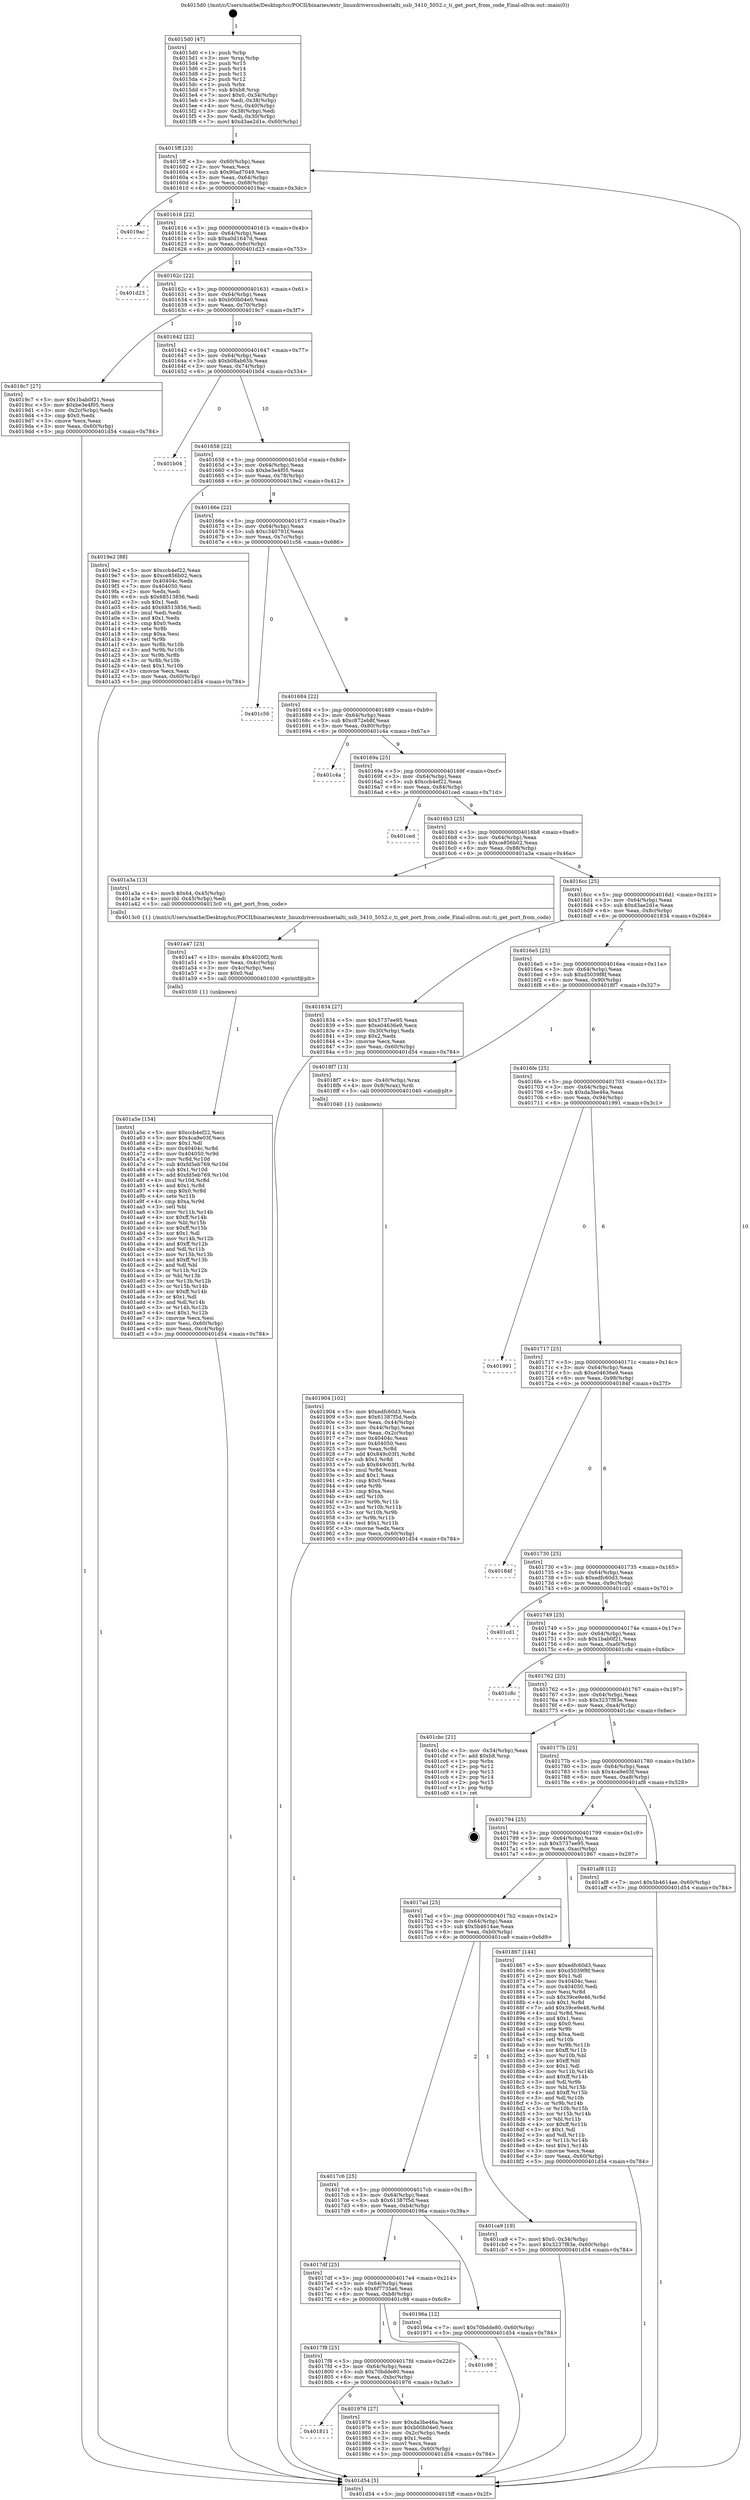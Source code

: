 digraph "0x4015d0" {
  label = "0x4015d0 (/mnt/c/Users/mathe/Desktop/tcc/POCII/binaries/extr_linuxdriversusbserialti_usb_3410_5052.c_ti_get_port_from_code_Final-ollvm.out::main(0))"
  labelloc = "t"
  node[shape=record]

  Entry [label="",width=0.3,height=0.3,shape=circle,fillcolor=black,style=filled]
  "0x4015ff" [label="{
     0x4015ff [23]\l
     | [instrs]\l
     &nbsp;&nbsp;0x4015ff \<+3\>: mov -0x60(%rbp),%eax\l
     &nbsp;&nbsp;0x401602 \<+2\>: mov %eax,%ecx\l
     &nbsp;&nbsp;0x401604 \<+6\>: sub $0x90ad7049,%ecx\l
     &nbsp;&nbsp;0x40160a \<+3\>: mov %eax,-0x64(%rbp)\l
     &nbsp;&nbsp;0x40160d \<+3\>: mov %ecx,-0x68(%rbp)\l
     &nbsp;&nbsp;0x401610 \<+6\>: je 00000000004019ac \<main+0x3dc\>\l
  }"]
  "0x4019ac" [label="{
     0x4019ac\l
  }", style=dashed]
  "0x401616" [label="{
     0x401616 [22]\l
     | [instrs]\l
     &nbsp;&nbsp;0x401616 \<+5\>: jmp 000000000040161b \<main+0x4b\>\l
     &nbsp;&nbsp;0x40161b \<+3\>: mov -0x64(%rbp),%eax\l
     &nbsp;&nbsp;0x40161e \<+5\>: sub $0xa0d1647d,%eax\l
     &nbsp;&nbsp;0x401623 \<+3\>: mov %eax,-0x6c(%rbp)\l
     &nbsp;&nbsp;0x401626 \<+6\>: je 0000000000401d23 \<main+0x753\>\l
  }"]
  Exit [label="",width=0.3,height=0.3,shape=circle,fillcolor=black,style=filled,peripheries=2]
  "0x401d23" [label="{
     0x401d23\l
  }", style=dashed]
  "0x40162c" [label="{
     0x40162c [22]\l
     | [instrs]\l
     &nbsp;&nbsp;0x40162c \<+5\>: jmp 0000000000401631 \<main+0x61\>\l
     &nbsp;&nbsp;0x401631 \<+3\>: mov -0x64(%rbp),%eax\l
     &nbsp;&nbsp;0x401634 \<+5\>: sub $0xb00b04e0,%eax\l
     &nbsp;&nbsp;0x401639 \<+3\>: mov %eax,-0x70(%rbp)\l
     &nbsp;&nbsp;0x40163c \<+6\>: je 00000000004019c7 \<main+0x3f7\>\l
  }"]
  "0x401a5e" [label="{
     0x401a5e [154]\l
     | [instrs]\l
     &nbsp;&nbsp;0x401a5e \<+5\>: mov $0xccb4ef22,%esi\l
     &nbsp;&nbsp;0x401a63 \<+5\>: mov $0x4ca9e03f,%ecx\l
     &nbsp;&nbsp;0x401a68 \<+2\>: mov $0x1,%dl\l
     &nbsp;&nbsp;0x401a6a \<+8\>: mov 0x40404c,%r8d\l
     &nbsp;&nbsp;0x401a72 \<+8\>: mov 0x404050,%r9d\l
     &nbsp;&nbsp;0x401a7a \<+3\>: mov %r8d,%r10d\l
     &nbsp;&nbsp;0x401a7d \<+7\>: sub $0xfd5eb769,%r10d\l
     &nbsp;&nbsp;0x401a84 \<+4\>: sub $0x1,%r10d\l
     &nbsp;&nbsp;0x401a88 \<+7\>: add $0xfd5eb769,%r10d\l
     &nbsp;&nbsp;0x401a8f \<+4\>: imul %r10d,%r8d\l
     &nbsp;&nbsp;0x401a93 \<+4\>: and $0x1,%r8d\l
     &nbsp;&nbsp;0x401a97 \<+4\>: cmp $0x0,%r8d\l
     &nbsp;&nbsp;0x401a9b \<+4\>: sete %r11b\l
     &nbsp;&nbsp;0x401a9f \<+4\>: cmp $0xa,%r9d\l
     &nbsp;&nbsp;0x401aa3 \<+3\>: setl %bl\l
     &nbsp;&nbsp;0x401aa6 \<+3\>: mov %r11b,%r14b\l
     &nbsp;&nbsp;0x401aa9 \<+4\>: xor $0xff,%r14b\l
     &nbsp;&nbsp;0x401aad \<+3\>: mov %bl,%r15b\l
     &nbsp;&nbsp;0x401ab0 \<+4\>: xor $0xff,%r15b\l
     &nbsp;&nbsp;0x401ab4 \<+3\>: xor $0x1,%dl\l
     &nbsp;&nbsp;0x401ab7 \<+3\>: mov %r14b,%r12b\l
     &nbsp;&nbsp;0x401aba \<+4\>: and $0xff,%r12b\l
     &nbsp;&nbsp;0x401abe \<+3\>: and %dl,%r11b\l
     &nbsp;&nbsp;0x401ac1 \<+3\>: mov %r15b,%r13b\l
     &nbsp;&nbsp;0x401ac4 \<+4\>: and $0xff,%r13b\l
     &nbsp;&nbsp;0x401ac8 \<+2\>: and %dl,%bl\l
     &nbsp;&nbsp;0x401aca \<+3\>: or %r11b,%r12b\l
     &nbsp;&nbsp;0x401acd \<+3\>: or %bl,%r13b\l
     &nbsp;&nbsp;0x401ad0 \<+3\>: xor %r13b,%r12b\l
     &nbsp;&nbsp;0x401ad3 \<+3\>: or %r15b,%r14b\l
     &nbsp;&nbsp;0x401ad6 \<+4\>: xor $0xff,%r14b\l
     &nbsp;&nbsp;0x401ada \<+3\>: or $0x1,%dl\l
     &nbsp;&nbsp;0x401add \<+3\>: and %dl,%r14b\l
     &nbsp;&nbsp;0x401ae0 \<+3\>: or %r14b,%r12b\l
     &nbsp;&nbsp;0x401ae3 \<+4\>: test $0x1,%r12b\l
     &nbsp;&nbsp;0x401ae7 \<+3\>: cmovne %ecx,%esi\l
     &nbsp;&nbsp;0x401aea \<+3\>: mov %esi,-0x60(%rbp)\l
     &nbsp;&nbsp;0x401aed \<+6\>: mov %eax,-0xc4(%rbp)\l
     &nbsp;&nbsp;0x401af3 \<+5\>: jmp 0000000000401d54 \<main+0x784\>\l
  }"]
  "0x4019c7" [label="{
     0x4019c7 [27]\l
     | [instrs]\l
     &nbsp;&nbsp;0x4019c7 \<+5\>: mov $0x1bab0f21,%eax\l
     &nbsp;&nbsp;0x4019cc \<+5\>: mov $0xbe3e4f05,%ecx\l
     &nbsp;&nbsp;0x4019d1 \<+3\>: mov -0x2c(%rbp),%edx\l
     &nbsp;&nbsp;0x4019d4 \<+3\>: cmp $0x0,%edx\l
     &nbsp;&nbsp;0x4019d7 \<+3\>: cmove %ecx,%eax\l
     &nbsp;&nbsp;0x4019da \<+3\>: mov %eax,-0x60(%rbp)\l
     &nbsp;&nbsp;0x4019dd \<+5\>: jmp 0000000000401d54 \<main+0x784\>\l
  }"]
  "0x401642" [label="{
     0x401642 [22]\l
     | [instrs]\l
     &nbsp;&nbsp;0x401642 \<+5\>: jmp 0000000000401647 \<main+0x77\>\l
     &nbsp;&nbsp;0x401647 \<+3\>: mov -0x64(%rbp),%eax\l
     &nbsp;&nbsp;0x40164a \<+5\>: sub $0xb08ab65b,%eax\l
     &nbsp;&nbsp;0x40164f \<+3\>: mov %eax,-0x74(%rbp)\l
     &nbsp;&nbsp;0x401652 \<+6\>: je 0000000000401b04 \<main+0x534\>\l
  }"]
  "0x401a47" [label="{
     0x401a47 [23]\l
     | [instrs]\l
     &nbsp;&nbsp;0x401a47 \<+10\>: movabs $0x4020f2,%rdi\l
     &nbsp;&nbsp;0x401a51 \<+3\>: mov %eax,-0x4c(%rbp)\l
     &nbsp;&nbsp;0x401a54 \<+3\>: mov -0x4c(%rbp),%esi\l
     &nbsp;&nbsp;0x401a57 \<+2\>: mov $0x0,%al\l
     &nbsp;&nbsp;0x401a59 \<+5\>: call 0000000000401030 \<printf@plt\>\l
     | [calls]\l
     &nbsp;&nbsp;0x401030 \{1\} (unknown)\l
  }"]
  "0x401b04" [label="{
     0x401b04\l
  }", style=dashed]
  "0x401658" [label="{
     0x401658 [22]\l
     | [instrs]\l
     &nbsp;&nbsp;0x401658 \<+5\>: jmp 000000000040165d \<main+0x8d\>\l
     &nbsp;&nbsp;0x40165d \<+3\>: mov -0x64(%rbp),%eax\l
     &nbsp;&nbsp;0x401660 \<+5\>: sub $0xbe3e4f05,%eax\l
     &nbsp;&nbsp;0x401665 \<+3\>: mov %eax,-0x78(%rbp)\l
     &nbsp;&nbsp;0x401668 \<+6\>: je 00000000004019e2 \<main+0x412\>\l
  }"]
  "0x401811" [label="{
     0x401811\l
  }", style=dashed]
  "0x4019e2" [label="{
     0x4019e2 [88]\l
     | [instrs]\l
     &nbsp;&nbsp;0x4019e2 \<+5\>: mov $0xccb4ef22,%eax\l
     &nbsp;&nbsp;0x4019e7 \<+5\>: mov $0xce856b02,%ecx\l
     &nbsp;&nbsp;0x4019ec \<+7\>: mov 0x40404c,%edx\l
     &nbsp;&nbsp;0x4019f3 \<+7\>: mov 0x404050,%esi\l
     &nbsp;&nbsp;0x4019fa \<+2\>: mov %edx,%edi\l
     &nbsp;&nbsp;0x4019fc \<+6\>: sub $0x68513856,%edi\l
     &nbsp;&nbsp;0x401a02 \<+3\>: sub $0x1,%edi\l
     &nbsp;&nbsp;0x401a05 \<+6\>: add $0x68513856,%edi\l
     &nbsp;&nbsp;0x401a0b \<+3\>: imul %edi,%edx\l
     &nbsp;&nbsp;0x401a0e \<+3\>: and $0x1,%edx\l
     &nbsp;&nbsp;0x401a11 \<+3\>: cmp $0x0,%edx\l
     &nbsp;&nbsp;0x401a14 \<+4\>: sete %r8b\l
     &nbsp;&nbsp;0x401a18 \<+3\>: cmp $0xa,%esi\l
     &nbsp;&nbsp;0x401a1b \<+4\>: setl %r9b\l
     &nbsp;&nbsp;0x401a1f \<+3\>: mov %r8b,%r10b\l
     &nbsp;&nbsp;0x401a22 \<+3\>: and %r9b,%r10b\l
     &nbsp;&nbsp;0x401a25 \<+3\>: xor %r9b,%r8b\l
     &nbsp;&nbsp;0x401a28 \<+3\>: or %r8b,%r10b\l
     &nbsp;&nbsp;0x401a2b \<+4\>: test $0x1,%r10b\l
     &nbsp;&nbsp;0x401a2f \<+3\>: cmovne %ecx,%eax\l
     &nbsp;&nbsp;0x401a32 \<+3\>: mov %eax,-0x60(%rbp)\l
     &nbsp;&nbsp;0x401a35 \<+5\>: jmp 0000000000401d54 \<main+0x784\>\l
  }"]
  "0x40166e" [label="{
     0x40166e [22]\l
     | [instrs]\l
     &nbsp;&nbsp;0x40166e \<+5\>: jmp 0000000000401673 \<main+0xa3\>\l
     &nbsp;&nbsp;0x401673 \<+3\>: mov -0x64(%rbp),%eax\l
     &nbsp;&nbsp;0x401676 \<+5\>: sub $0xc340791f,%eax\l
     &nbsp;&nbsp;0x40167b \<+3\>: mov %eax,-0x7c(%rbp)\l
     &nbsp;&nbsp;0x40167e \<+6\>: je 0000000000401c56 \<main+0x686\>\l
  }"]
  "0x401976" [label="{
     0x401976 [27]\l
     | [instrs]\l
     &nbsp;&nbsp;0x401976 \<+5\>: mov $0xda3be46a,%eax\l
     &nbsp;&nbsp;0x40197b \<+5\>: mov $0xb00b04e0,%ecx\l
     &nbsp;&nbsp;0x401980 \<+3\>: mov -0x2c(%rbp),%edx\l
     &nbsp;&nbsp;0x401983 \<+3\>: cmp $0x1,%edx\l
     &nbsp;&nbsp;0x401986 \<+3\>: cmovl %ecx,%eax\l
     &nbsp;&nbsp;0x401989 \<+3\>: mov %eax,-0x60(%rbp)\l
     &nbsp;&nbsp;0x40198c \<+5\>: jmp 0000000000401d54 \<main+0x784\>\l
  }"]
  "0x401c56" [label="{
     0x401c56\l
  }", style=dashed]
  "0x401684" [label="{
     0x401684 [22]\l
     | [instrs]\l
     &nbsp;&nbsp;0x401684 \<+5\>: jmp 0000000000401689 \<main+0xb9\>\l
     &nbsp;&nbsp;0x401689 \<+3\>: mov -0x64(%rbp),%eax\l
     &nbsp;&nbsp;0x40168c \<+5\>: sub $0xc872eb8f,%eax\l
     &nbsp;&nbsp;0x401691 \<+3\>: mov %eax,-0x80(%rbp)\l
     &nbsp;&nbsp;0x401694 \<+6\>: je 0000000000401c4a \<main+0x67a\>\l
  }"]
  "0x4017f8" [label="{
     0x4017f8 [25]\l
     | [instrs]\l
     &nbsp;&nbsp;0x4017f8 \<+5\>: jmp 00000000004017fd \<main+0x22d\>\l
     &nbsp;&nbsp;0x4017fd \<+3\>: mov -0x64(%rbp),%eax\l
     &nbsp;&nbsp;0x401800 \<+5\>: sub $0x70bdde80,%eax\l
     &nbsp;&nbsp;0x401805 \<+6\>: mov %eax,-0xbc(%rbp)\l
     &nbsp;&nbsp;0x40180b \<+6\>: je 0000000000401976 \<main+0x3a6\>\l
  }"]
  "0x401c4a" [label="{
     0x401c4a\l
  }", style=dashed]
  "0x40169a" [label="{
     0x40169a [25]\l
     | [instrs]\l
     &nbsp;&nbsp;0x40169a \<+5\>: jmp 000000000040169f \<main+0xcf\>\l
     &nbsp;&nbsp;0x40169f \<+3\>: mov -0x64(%rbp),%eax\l
     &nbsp;&nbsp;0x4016a2 \<+5\>: sub $0xccb4ef22,%eax\l
     &nbsp;&nbsp;0x4016a7 \<+6\>: mov %eax,-0x84(%rbp)\l
     &nbsp;&nbsp;0x4016ad \<+6\>: je 0000000000401ced \<main+0x71d\>\l
  }"]
  "0x401c98" [label="{
     0x401c98\l
  }", style=dashed]
  "0x401ced" [label="{
     0x401ced\l
  }", style=dashed]
  "0x4016b3" [label="{
     0x4016b3 [25]\l
     | [instrs]\l
     &nbsp;&nbsp;0x4016b3 \<+5\>: jmp 00000000004016b8 \<main+0xe8\>\l
     &nbsp;&nbsp;0x4016b8 \<+3\>: mov -0x64(%rbp),%eax\l
     &nbsp;&nbsp;0x4016bb \<+5\>: sub $0xce856b02,%eax\l
     &nbsp;&nbsp;0x4016c0 \<+6\>: mov %eax,-0x88(%rbp)\l
     &nbsp;&nbsp;0x4016c6 \<+6\>: je 0000000000401a3a \<main+0x46a\>\l
  }"]
  "0x4017df" [label="{
     0x4017df [25]\l
     | [instrs]\l
     &nbsp;&nbsp;0x4017df \<+5\>: jmp 00000000004017e4 \<main+0x214\>\l
     &nbsp;&nbsp;0x4017e4 \<+3\>: mov -0x64(%rbp),%eax\l
     &nbsp;&nbsp;0x4017e7 \<+5\>: sub $0x6f7735a6,%eax\l
     &nbsp;&nbsp;0x4017ec \<+6\>: mov %eax,-0xb8(%rbp)\l
     &nbsp;&nbsp;0x4017f2 \<+6\>: je 0000000000401c98 \<main+0x6c8\>\l
  }"]
  "0x401a3a" [label="{
     0x401a3a [13]\l
     | [instrs]\l
     &nbsp;&nbsp;0x401a3a \<+4\>: movb $0x64,-0x45(%rbp)\l
     &nbsp;&nbsp;0x401a3e \<+4\>: movzbl -0x45(%rbp),%edi\l
     &nbsp;&nbsp;0x401a42 \<+5\>: call 00000000004013c0 \<ti_get_port_from_code\>\l
     | [calls]\l
     &nbsp;&nbsp;0x4013c0 \{1\} (/mnt/c/Users/mathe/Desktop/tcc/POCII/binaries/extr_linuxdriversusbserialti_usb_3410_5052.c_ti_get_port_from_code_Final-ollvm.out::ti_get_port_from_code)\l
  }"]
  "0x4016cc" [label="{
     0x4016cc [25]\l
     | [instrs]\l
     &nbsp;&nbsp;0x4016cc \<+5\>: jmp 00000000004016d1 \<main+0x101\>\l
     &nbsp;&nbsp;0x4016d1 \<+3\>: mov -0x64(%rbp),%eax\l
     &nbsp;&nbsp;0x4016d4 \<+5\>: sub $0xd3ae2d1e,%eax\l
     &nbsp;&nbsp;0x4016d9 \<+6\>: mov %eax,-0x8c(%rbp)\l
     &nbsp;&nbsp;0x4016df \<+6\>: je 0000000000401834 \<main+0x264\>\l
  }"]
  "0x40196a" [label="{
     0x40196a [12]\l
     | [instrs]\l
     &nbsp;&nbsp;0x40196a \<+7\>: movl $0x70bdde80,-0x60(%rbp)\l
     &nbsp;&nbsp;0x401971 \<+5\>: jmp 0000000000401d54 \<main+0x784\>\l
  }"]
  "0x401834" [label="{
     0x401834 [27]\l
     | [instrs]\l
     &nbsp;&nbsp;0x401834 \<+5\>: mov $0x5737ee95,%eax\l
     &nbsp;&nbsp;0x401839 \<+5\>: mov $0xe04636e9,%ecx\l
     &nbsp;&nbsp;0x40183e \<+3\>: mov -0x30(%rbp),%edx\l
     &nbsp;&nbsp;0x401841 \<+3\>: cmp $0x2,%edx\l
     &nbsp;&nbsp;0x401844 \<+3\>: cmovne %ecx,%eax\l
     &nbsp;&nbsp;0x401847 \<+3\>: mov %eax,-0x60(%rbp)\l
     &nbsp;&nbsp;0x40184a \<+5\>: jmp 0000000000401d54 \<main+0x784\>\l
  }"]
  "0x4016e5" [label="{
     0x4016e5 [25]\l
     | [instrs]\l
     &nbsp;&nbsp;0x4016e5 \<+5\>: jmp 00000000004016ea \<main+0x11a\>\l
     &nbsp;&nbsp;0x4016ea \<+3\>: mov -0x64(%rbp),%eax\l
     &nbsp;&nbsp;0x4016ed \<+5\>: sub $0xd5039f8f,%eax\l
     &nbsp;&nbsp;0x4016f2 \<+6\>: mov %eax,-0x90(%rbp)\l
     &nbsp;&nbsp;0x4016f8 \<+6\>: je 00000000004018f7 \<main+0x327\>\l
  }"]
  "0x401d54" [label="{
     0x401d54 [5]\l
     | [instrs]\l
     &nbsp;&nbsp;0x401d54 \<+5\>: jmp 00000000004015ff \<main+0x2f\>\l
  }"]
  "0x4015d0" [label="{
     0x4015d0 [47]\l
     | [instrs]\l
     &nbsp;&nbsp;0x4015d0 \<+1\>: push %rbp\l
     &nbsp;&nbsp;0x4015d1 \<+3\>: mov %rsp,%rbp\l
     &nbsp;&nbsp;0x4015d4 \<+2\>: push %r15\l
     &nbsp;&nbsp;0x4015d6 \<+2\>: push %r14\l
     &nbsp;&nbsp;0x4015d8 \<+2\>: push %r13\l
     &nbsp;&nbsp;0x4015da \<+2\>: push %r12\l
     &nbsp;&nbsp;0x4015dc \<+1\>: push %rbx\l
     &nbsp;&nbsp;0x4015dd \<+7\>: sub $0xb8,%rsp\l
     &nbsp;&nbsp;0x4015e4 \<+7\>: movl $0x0,-0x34(%rbp)\l
     &nbsp;&nbsp;0x4015eb \<+3\>: mov %edi,-0x38(%rbp)\l
     &nbsp;&nbsp;0x4015ee \<+4\>: mov %rsi,-0x40(%rbp)\l
     &nbsp;&nbsp;0x4015f2 \<+3\>: mov -0x38(%rbp),%edi\l
     &nbsp;&nbsp;0x4015f5 \<+3\>: mov %edi,-0x30(%rbp)\l
     &nbsp;&nbsp;0x4015f8 \<+7\>: movl $0xd3ae2d1e,-0x60(%rbp)\l
  }"]
  "0x4017c6" [label="{
     0x4017c6 [25]\l
     | [instrs]\l
     &nbsp;&nbsp;0x4017c6 \<+5\>: jmp 00000000004017cb \<main+0x1fb\>\l
     &nbsp;&nbsp;0x4017cb \<+3\>: mov -0x64(%rbp),%eax\l
     &nbsp;&nbsp;0x4017ce \<+5\>: sub $0x61387f5d,%eax\l
     &nbsp;&nbsp;0x4017d3 \<+6\>: mov %eax,-0xb4(%rbp)\l
     &nbsp;&nbsp;0x4017d9 \<+6\>: je 000000000040196a \<main+0x39a\>\l
  }"]
  "0x4018f7" [label="{
     0x4018f7 [13]\l
     | [instrs]\l
     &nbsp;&nbsp;0x4018f7 \<+4\>: mov -0x40(%rbp),%rax\l
     &nbsp;&nbsp;0x4018fb \<+4\>: mov 0x8(%rax),%rdi\l
     &nbsp;&nbsp;0x4018ff \<+5\>: call 0000000000401040 \<atoi@plt\>\l
     | [calls]\l
     &nbsp;&nbsp;0x401040 \{1\} (unknown)\l
  }"]
  "0x4016fe" [label="{
     0x4016fe [25]\l
     | [instrs]\l
     &nbsp;&nbsp;0x4016fe \<+5\>: jmp 0000000000401703 \<main+0x133\>\l
     &nbsp;&nbsp;0x401703 \<+3\>: mov -0x64(%rbp),%eax\l
     &nbsp;&nbsp;0x401706 \<+5\>: sub $0xda3be46a,%eax\l
     &nbsp;&nbsp;0x40170b \<+6\>: mov %eax,-0x94(%rbp)\l
     &nbsp;&nbsp;0x401711 \<+6\>: je 0000000000401991 \<main+0x3c1\>\l
  }"]
  "0x401ca9" [label="{
     0x401ca9 [19]\l
     | [instrs]\l
     &nbsp;&nbsp;0x401ca9 \<+7\>: movl $0x0,-0x34(%rbp)\l
     &nbsp;&nbsp;0x401cb0 \<+7\>: movl $0x3237f83e,-0x60(%rbp)\l
     &nbsp;&nbsp;0x401cb7 \<+5\>: jmp 0000000000401d54 \<main+0x784\>\l
  }"]
  "0x401991" [label="{
     0x401991\l
  }", style=dashed]
  "0x401717" [label="{
     0x401717 [25]\l
     | [instrs]\l
     &nbsp;&nbsp;0x401717 \<+5\>: jmp 000000000040171c \<main+0x14c\>\l
     &nbsp;&nbsp;0x40171c \<+3\>: mov -0x64(%rbp),%eax\l
     &nbsp;&nbsp;0x40171f \<+5\>: sub $0xe04636e9,%eax\l
     &nbsp;&nbsp;0x401724 \<+6\>: mov %eax,-0x98(%rbp)\l
     &nbsp;&nbsp;0x40172a \<+6\>: je 000000000040184f \<main+0x27f\>\l
  }"]
  "0x401904" [label="{
     0x401904 [102]\l
     | [instrs]\l
     &nbsp;&nbsp;0x401904 \<+5\>: mov $0xedfc60d3,%ecx\l
     &nbsp;&nbsp;0x401909 \<+5\>: mov $0x61387f5d,%edx\l
     &nbsp;&nbsp;0x40190e \<+3\>: mov %eax,-0x44(%rbp)\l
     &nbsp;&nbsp;0x401911 \<+3\>: mov -0x44(%rbp),%eax\l
     &nbsp;&nbsp;0x401914 \<+3\>: mov %eax,-0x2c(%rbp)\l
     &nbsp;&nbsp;0x401917 \<+7\>: mov 0x40404c,%eax\l
     &nbsp;&nbsp;0x40191e \<+7\>: mov 0x404050,%esi\l
     &nbsp;&nbsp;0x401925 \<+3\>: mov %eax,%r8d\l
     &nbsp;&nbsp;0x401928 \<+7\>: add $0x849c03f1,%r8d\l
     &nbsp;&nbsp;0x40192f \<+4\>: sub $0x1,%r8d\l
     &nbsp;&nbsp;0x401933 \<+7\>: sub $0x849c03f1,%r8d\l
     &nbsp;&nbsp;0x40193a \<+4\>: imul %r8d,%eax\l
     &nbsp;&nbsp;0x40193e \<+3\>: and $0x1,%eax\l
     &nbsp;&nbsp;0x401941 \<+3\>: cmp $0x0,%eax\l
     &nbsp;&nbsp;0x401944 \<+4\>: sete %r9b\l
     &nbsp;&nbsp;0x401948 \<+3\>: cmp $0xa,%esi\l
     &nbsp;&nbsp;0x40194b \<+4\>: setl %r10b\l
     &nbsp;&nbsp;0x40194f \<+3\>: mov %r9b,%r11b\l
     &nbsp;&nbsp;0x401952 \<+3\>: and %r10b,%r11b\l
     &nbsp;&nbsp;0x401955 \<+3\>: xor %r10b,%r9b\l
     &nbsp;&nbsp;0x401958 \<+3\>: or %r9b,%r11b\l
     &nbsp;&nbsp;0x40195b \<+4\>: test $0x1,%r11b\l
     &nbsp;&nbsp;0x40195f \<+3\>: cmovne %edx,%ecx\l
     &nbsp;&nbsp;0x401962 \<+3\>: mov %ecx,-0x60(%rbp)\l
     &nbsp;&nbsp;0x401965 \<+5\>: jmp 0000000000401d54 \<main+0x784\>\l
  }"]
  "0x40184f" [label="{
     0x40184f\l
  }", style=dashed]
  "0x401730" [label="{
     0x401730 [25]\l
     | [instrs]\l
     &nbsp;&nbsp;0x401730 \<+5\>: jmp 0000000000401735 \<main+0x165\>\l
     &nbsp;&nbsp;0x401735 \<+3\>: mov -0x64(%rbp),%eax\l
     &nbsp;&nbsp;0x401738 \<+5\>: sub $0xedfc60d3,%eax\l
     &nbsp;&nbsp;0x40173d \<+6\>: mov %eax,-0x9c(%rbp)\l
     &nbsp;&nbsp;0x401743 \<+6\>: je 0000000000401cd1 \<main+0x701\>\l
  }"]
  "0x4017ad" [label="{
     0x4017ad [25]\l
     | [instrs]\l
     &nbsp;&nbsp;0x4017ad \<+5\>: jmp 00000000004017b2 \<main+0x1e2\>\l
     &nbsp;&nbsp;0x4017b2 \<+3\>: mov -0x64(%rbp),%eax\l
     &nbsp;&nbsp;0x4017b5 \<+5\>: sub $0x5b4614ae,%eax\l
     &nbsp;&nbsp;0x4017ba \<+6\>: mov %eax,-0xb0(%rbp)\l
     &nbsp;&nbsp;0x4017c0 \<+6\>: je 0000000000401ca9 \<main+0x6d9\>\l
  }"]
  "0x401cd1" [label="{
     0x401cd1\l
  }", style=dashed]
  "0x401749" [label="{
     0x401749 [25]\l
     | [instrs]\l
     &nbsp;&nbsp;0x401749 \<+5\>: jmp 000000000040174e \<main+0x17e\>\l
     &nbsp;&nbsp;0x40174e \<+3\>: mov -0x64(%rbp),%eax\l
     &nbsp;&nbsp;0x401751 \<+5\>: sub $0x1bab0f21,%eax\l
     &nbsp;&nbsp;0x401756 \<+6\>: mov %eax,-0xa0(%rbp)\l
     &nbsp;&nbsp;0x40175c \<+6\>: je 0000000000401c8c \<main+0x6bc\>\l
  }"]
  "0x401867" [label="{
     0x401867 [144]\l
     | [instrs]\l
     &nbsp;&nbsp;0x401867 \<+5\>: mov $0xedfc60d3,%eax\l
     &nbsp;&nbsp;0x40186c \<+5\>: mov $0xd5039f8f,%ecx\l
     &nbsp;&nbsp;0x401871 \<+2\>: mov $0x1,%dl\l
     &nbsp;&nbsp;0x401873 \<+7\>: mov 0x40404c,%esi\l
     &nbsp;&nbsp;0x40187a \<+7\>: mov 0x404050,%edi\l
     &nbsp;&nbsp;0x401881 \<+3\>: mov %esi,%r8d\l
     &nbsp;&nbsp;0x401884 \<+7\>: sub $0x39ce9e46,%r8d\l
     &nbsp;&nbsp;0x40188b \<+4\>: sub $0x1,%r8d\l
     &nbsp;&nbsp;0x40188f \<+7\>: add $0x39ce9e46,%r8d\l
     &nbsp;&nbsp;0x401896 \<+4\>: imul %r8d,%esi\l
     &nbsp;&nbsp;0x40189a \<+3\>: and $0x1,%esi\l
     &nbsp;&nbsp;0x40189d \<+3\>: cmp $0x0,%esi\l
     &nbsp;&nbsp;0x4018a0 \<+4\>: sete %r9b\l
     &nbsp;&nbsp;0x4018a4 \<+3\>: cmp $0xa,%edi\l
     &nbsp;&nbsp;0x4018a7 \<+4\>: setl %r10b\l
     &nbsp;&nbsp;0x4018ab \<+3\>: mov %r9b,%r11b\l
     &nbsp;&nbsp;0x4018ae \<+4\>: xor $0xff,%r11b\l
     &nbsp;&nbsp;0x4018b2 \<+3\>: mov %r10b,%bl\l
     &nbsp;&nbsp;0x4018b5 \<+3\>: xor $0xff,%bl\l
     &nbsp;&nbsp;0x4018b8 \<+3\>: xor $0x1,%dl\l
     &nbsp;&nbsp;0x4018bb \<+3\>: mov %r11b,%r14b\l
     &nbsp;&nbsp;0x4018be \<+4\>: and $0xff,%r14b\l
     &nbsp;&nbsp;0x4018c2 \<+3\>: and %dl,%r9b\l
     &nbsp;&nbsp;0x4018c5 \<+3\>: mov %bl,%r15b\l
     &nbsp;&nbsp;0x4018c8 \<+4\>: and $0xff,%r15b\l
     &nbsp;&nbsp;0x4018cc \<+3\>: and %dl,%r10b\l
     &nbsp;&nbsp;0x4018cf \<+3\>: or %r9b,%r14b\l
     &nbsp;&nbsp;0x4018d2 \<+3\>: or %r10b,%r15b\l
     &nbsp;&nbsp;0x4018d5 \<+3\>: xor %r15b,%r14b\l
     &nbsp;&nbsp;0x4018d8 \<+3\>: or %bl,%r11b\l
     &nbsp;&nbsp;0x4018db \<+4\>: xor $0xff,%r11b\l
     &nbsp;&nbsp;0x4018df \<+3\>: or $0x1,%dl\l
     &nbsp;&nbsp;0x4018e2 \<+3\>: and %dl,%r11b\l
     &nbsp;&nbsp;0x4018e5 \<+3\>: or %r11b,%r14b\l
     &nbsp;&nbsp;0x4018e8 \<+4\>: test $0x1,%r14b\l
     &nbsp;&nbsp;0x4018ec \<+3\>: cmovne %ecx,%eax\l
     &nbsp;&nbsp;0x4018ef \<+3\>: mov %eax,-0x60(%rbp)\l
     &nbsp;&nbsp;0x4018f2 \<+5\>: jmp 0000000000401d54 \<main+0x784\>\l
  }"]
  "0x401c8c" [label="{
     0x401c8c\l
  }", style=dashed]
  "0x401762" [label="{
     0x401762 [25]\l
     | [instrs]\l
     &nbsp;&nbsp;0x401762 \<+5\>: jmp 0000000000401767 \<main+0x197\>\l
     &nbsp;&nbsp;0x401767 \<+3\>: mov -0x64(%rbp),%eax\l
     &nbsp;&nbsp;0x40176a \<+5\>: sub $0x3237f83e,%eax\l
     &nbsp;&nbsp;0x40176f \<+6\>: mov %eax,-0xa4(%rbp)\l
     &nbsp;&nbsp;0x401775 \<+6\>: je 0000000000401cbc \<main+0x6ec\>\l
  }"]
  "0x401794" [label="{
     0x401794 [25]\l
     | [instrs]\l
     &nbsp;&nbsp;0x401794 \<+5\>: jmp 0000000000401799 \<main+0x1c9\>\l
     &nbsp;&nbsp;0x401799 \<+3\>: mov -0x64(%rbp),%eax\l
     &nbsp;&nbsp;0x40179c \<+5\>: sub $0x5737ee95,%eax\l
     &nbsp;&nbsp;0x4017a1 \<+6\>: mov %eax,-0xac(%rbp)\l
     &nbsp;&nbsp;0x4017a7 \<+6\>: je 0000000000401867 \<main+0x297\>\l
  }"]
  "0x401cbc" [label="{
     0x401cbc [21]\l
     | [instrs]\l
     &nbsp;&nbsp;0x401cbc \<+3\>: mov -0x34(%rbp),%eax\l
     &nbsp;&nbsp;0x401cbf \<+7\>: add $0xb8,%rsp\l
     &nbsp;&nbsp;0x401cc6 \<+1\>: pop %rbx\l
     &nbsp;&nbsp;0x401cc7 \<+2\>: pop %r12\l
     &nbsp;&nbsp;0x401cc9 \<+2\>: pop %r13\l
     &nbsp;&nbsp;0x401ccb \<+2\>: pop %r14\l
     &nbsp;&nbsp;0x401ccd \<+2\>: pop %r15\l
     &nbsp;&nbsp;0x401ccf \<+1\>: pop %rbp\l
     &nbsp;&nbsp;0x401cd0 \<+1\>: ret\l
  }"]
  "0x40177b" [label="{
     0x40177b [25]\l
     | [instrs]\l
     &nbsp;&nbsp;0x40177b \<+5\>: jmp 0000000000401780 \<main+0x1b0\>\l
     &nbsp;&nbsp;0x401780 \<+3\>: mov -0x64(%rbp),%eax\l
     &nbsp;&nbsp;0x401783 \<+5\>: sub $0x4ca9e03f,%eax\l
     &nbsp;&nbsp;0x401788 \<+6\>: mov %eax,-0xa8(%rbp)\l
     &nbsp;&nbsp;0x40178e \<+6\>: je 0000000000401af8 \<main+0x528\>\l
  }"]
  "0x401af8" [label="{
     0x401af8 [12]\l
     | [instrs]\l
     &nbsp;&nbsp;0x401af8 \<+7\>: movl $0x5b4614ae,-0x60(%rbp)\l
     &nbsp;&nbsp;0x401aff \<+5\>: jmp 0000000000401d54 \<main+0x784\>\l
  }"]
  Entry -> "0x4015d0" [label=" 1"]
  "0x4015ff" -> "0x4019ac" [label=" 0"]
  "0x4015ff" -> "0x401616" [label=" 11"]
  "0x401cbc" -> Exit [label=" 1"]
  "0x401616" -> "0x401d23" [label=" 0"]
  "0x401616" -> "0x40162c" [label=" 11"]
  "0x401ca9" -> "0x401d54" [label=" 1"]
  "0x40162c" -> "0x4019c7" [label=" 1"]
  "0x40162c" -> "0x401642" [label=" 10"]
  "0x401af8" -> "0x401d54" [label=" 1"]
  "0x401642" -> "0x401b04" [label=" 0"]
  "0x401642" -> "0x401658" [label=" 10"]
  "0x401a5e" -> "0x401d54" [label=" 1"]
  "0x401658" -> "0x4019e2" [label=" 1"]
  "0x401658" -> "0x40166e" [label=" 9"]
  "0x401a47" -> "0x401a5e" [label=" 1"]
  "0x40166e" -> "0x401c56" [label=" 0"]
  "0x40166e" -> "0x401684" [label=" 9"]
  "0x401a3a" -> "0x401a47" [label=" 1"]
  "0x401684" -> "0x401c4a" [label=" 0"]
  "0x401684" -> "0x40169a" [label=" 9"]
  "0x4019c7" -> "0x401d54" [label=" 1"]
  "0x40169a" -> "0x401ced" [label=" 0"]
  "0x40169a" -> "0x4016b3" [label=" 9"]
  "0x401976" -> "0x401d54" [label=" 1"]
  "0x4016b3" -> "0x401a3a" [label=" 1"]
  "0x4016b3" -> "0x4016cc" [label=" 8"]
  "0x4017f8" -> "0x401976" [label=" 1"]
  "0x4016cc" -> "0x401834" [label=" 1"]
  "0x4016cc" -> "0x4016e5" [label=" 7"]
  "0x401834" -> "0x401d54" [label=" 1"]
  "0x4015d0" -> "0x4015ff" [label=" 1"]
  "0x401d54" -> "0x4015ff" [label=" 10"]
  "0x4019e2" -> "0x401d54" [label=" 1"]
  "0x4016e5" -> "0x4018f7" [label=" 1"]
  "0x4016e5" -> "0x4016fe" [label=" 6"]
  "0x4017df" -> "0x401c98" [label=" 0"]
  "0x4016fe" -> "0x401991" [label=" 0"]
  "0x4016fe" -> "0x401717" [label=" 6"]
  "0x4017f8" -> "0x401811" [label=" 0"]
  "0x401717" -> "0x40184f" [label=" 0"]
  "0x401717" -> "0x401730" [label=" 6"]
  "0x4017c6" -> "0x4017df" [label=" 1"]
  "0x401730" -> "0x401cd1" [label=" 0"]
  "0x401730" -> "0x401749" [label=" 6"]
  "0x4017c6" -> "0x40196a" [label=" 1"]
  "0x401749" -> "0x401c8c" [label=" 0"]
  "0x401749" -> "0x401762" [label=" 6"]
  "0x4017df" -> "0x4017f8" [label=" 1"]
  "0x401762" -> "0x401cbc" [label=" 1"]
  "0x401762" -> "0x40177b" [label=" 5"]
  "0x4017ad" -> "0x401ca9" [label=" 1"]
  "0x40177b" -> "0x401af8" [label=" 1"]
  "0x40177b" -> "0x401794" [label=" 4"]
  "0x4017ad" -> "0x4017c6" [label=" 2"]
  "0x401794" -> "0x401867" [label=" 1"]
  "0x401794" -> "0x4017ad" [label=" 3"]
  "0x401867" -> "0x401d54" [label=" 1"]
  "0x4018f7" -> "0x401904" [label=" 1"]
  "0x401904" -> "0x401d54" [label=" 1"]
  "0x40196a" -> "0x401d54" [label=" 1"]
}
